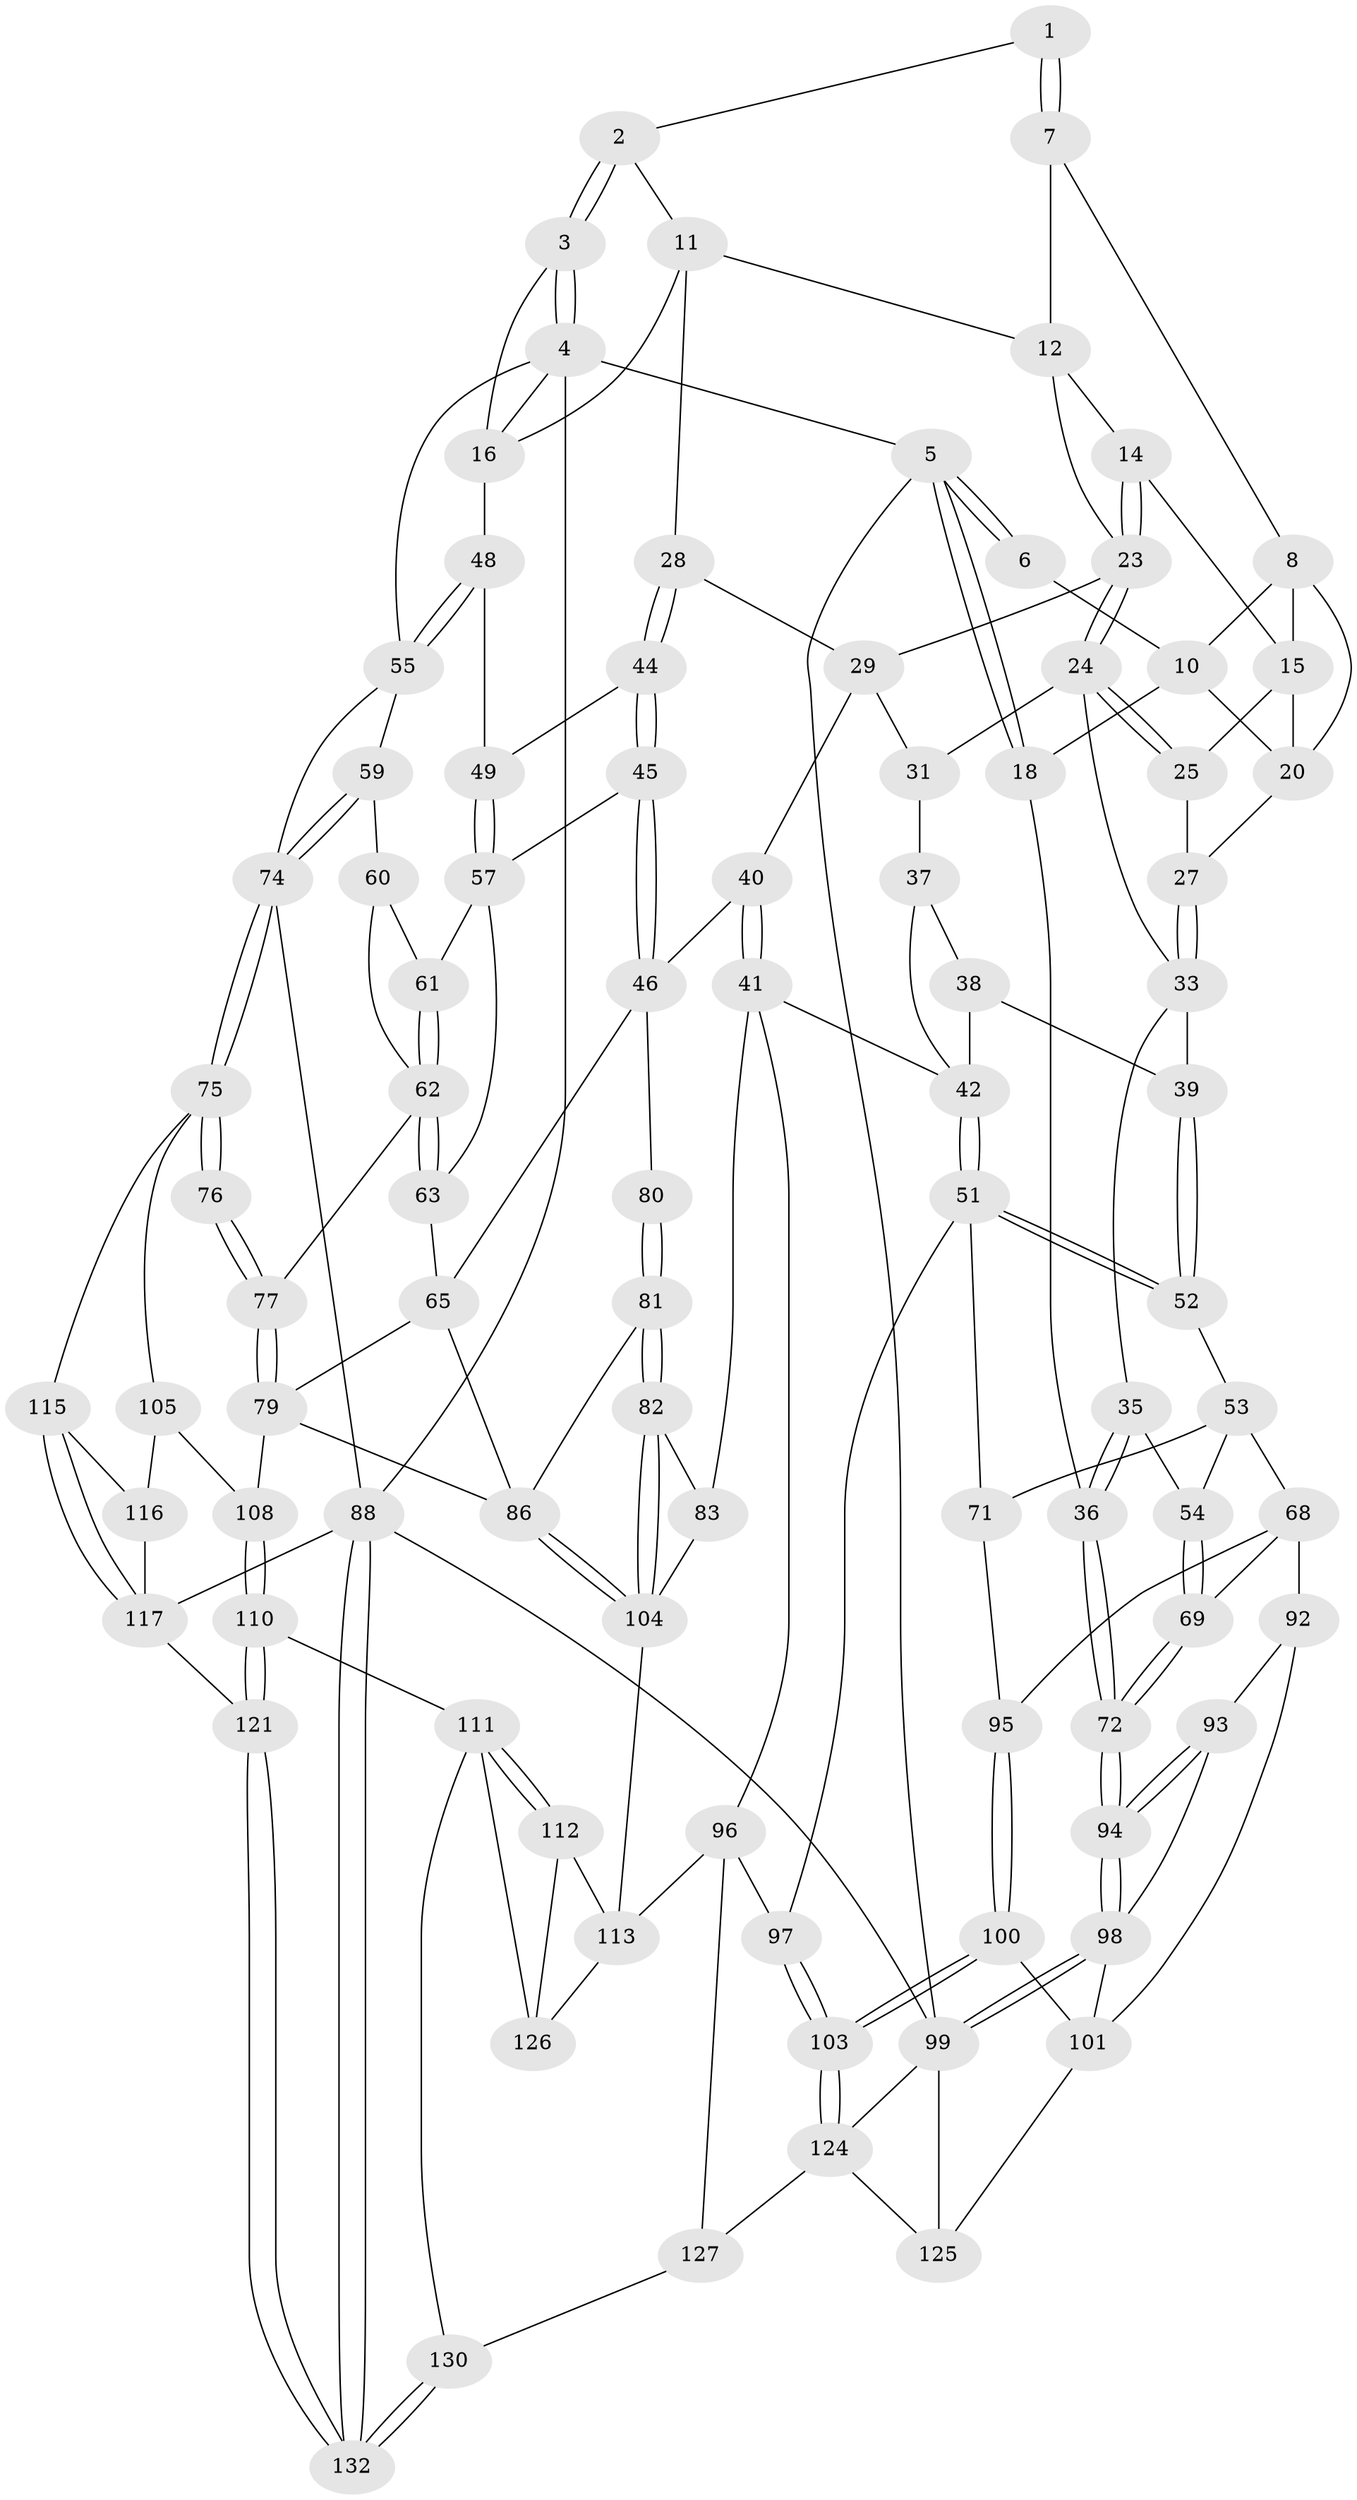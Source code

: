// Generated by graph-tools (version 1.1) at 2025/52/02/27/25 19:52:44]
// undirected, 92 vertices, 204 edges
graph export_dot {
graph [start="1"]
  node [color=gray90,style=filled];
  1 [pos="+0.3730572790501902+0"];
  2 [pos="+0.5924187790849914+0"];
  3 [pos="+1+0"];
  4 [pos="+1+0",super="+50"];
  5 [pos="+0+0"];
  6 [pos="+0.2460306837766898+0"];
  7 [pos="+0.37730427387610077+0"];
  8 [pos="+0.3646776750954419+0.020390166974205925",super="+9"];
  10 [pos="+0.22503836614564454+0.01824525115944268",super="+19"];
  11 [pos="+0.5882331879288648+0",super="+17"];
  12 [pos="+0.5036421057672488+0.09333192259569636",super="+13"];
  14 [pos="+0.36309144494768797+0.10255587639004857"];
  15 [pos="+0.35646031181144167+0.09696758377636686",super="+21"];
  16 [pos="+0.7741134921959227+0.20285628767755226",super="+47"];
  18 [pos="+0+0.09265417197896841"];
  20 [pos="+0.24694106739422714+0.07404729579502432",super="+22"];
  23 [pos="+0.4079891315854282+0.15748655991186097",super="+26"];
  24 [pos="+0.3699358498760571+0.22272272802197235",super="+32"];
  25 [pos="+0.2507922803255187+0.1092670034233204"];
  27 [pos="+0.20895464221567106+0.1689269056623799"];
  28 [pos="+0.6530595778116628+0.22358159787965423"];
  29 [pos="+0.6009925266948133+0.2174858512509106",super="+30"];
  31 [pos="+0.36775694865478065+0.24031799350231273"];
  33 [pos="+0.20935009788985637+0.19989830520582463",super="+34"];
  35 [pos="+0+0.3573703274958395"];
  36 [pos="+0+0.34465626549119227"];
  37 [pos="+0.36223174590291934+0.25001798263421116"];
  38 [pos="+0.20591206121029867+0.34633267156388686"];
  39 [pos="+0.17654000783755003+0.33994299908919645"];
  40 [pos="+0.4715833980789572+0.4845904413883302"];
  41 [pos="+0.41812509968314615+0.5053051021432277",super="+84"];
  42 [pos="+0.39695517018971993+0.5088540270885517",super="+43"];
  44 [pos="+0.6299523322614207+0.39963143830875525"];
  45 [pos="+0.5935751992270474+0.46011437005316597"];
  46 [pos="+0.5420740598234844+0.49389735453190237",super="+64"];
  48 [pos="+0.8318689804512712+0.3917626418883728"];
  49 [pos="+0.8284617145059016+0.39542848329574365"];
  51 [pos="+0.39352773120771695+0.5129062146677428",super="+70"];
  52 [pos="+0.2000579982071495+0.4846129672763238"];
  53 [pos="+0.15455301025103507+0.532436343255645",super="+67"];
  54 [pos="+0.15188726656444212+0.5308323021211402"];
  55 [pos="+0.9354644582574698+0.4363048808295534",super="+56"];
  57 [pos="+0.8247250112744221+0.4019910393973867",super="+58"];
  59 [pos="+0.9256839392259172+0.5678274317925477"];
  60 [pos="+0.8821415672967565+0.5755203475266096"];
  61 [pos="+0.8284380781470724+0.4970484688486949"];
  62 [pos="+0.7897605773268188+0.6107941686677982",super="+73"];
  63 [pos="+0.7397027343739849+0.48779372910763175"];
  65 [pos="+0.6288020717445517+0.5764016192164835",super="+66"];
  68 [pos="+0.07840008212830538+0.6152655390900307",super="+91"];
  69 [pos="+0.06655558751966796+0.5994509290687113"];
  71 [pos="+0.23311315292200474+0.6170430793002148"];
  72 [pos="+0+0.3711576695881574"];
  74 [pos="+1+0.6591235569136814",super="+78"];
  75 [pos="+0.9726054996065916+0.6751555699951095",super="+106"];
  76 [pos="+0.8616048230378363+0.6675329287522441"];
  77 [pos="+0.7836342715167466+0.636355080785164"];
  79 [pos="+0.767882591612485+0.6489109322500082",super="+85"];
  80 [pos="+0.5924005607077337+0.5708233456750994"];
  81 [pos="+0.5700431730321104+0.680171166784741",super="+90"];
  82 [pos="+0.5603826816315598+0.6925710867575007"];
  83 [pos="+0.5354264142467372+0.71036777064368"];
  86 [pos="+0.6772859714713045+0.7023058305829156",super="+87"];
  88 [pos="+1+1",super="+89"];
  92 [pos="+0.05756079744636482+0.6857825316180166",super="+102"];
  93 [pos="+0.0564043829771792+0.6858856215892776",super="+109"];
  94 [pos="+0+0.6594564541530911"];
  95 [pos="+0.1378899329905839+0.6586569874273932"];
  96 [pos="+0.4214360065938469+0.8057714952139673",super="+119"];
  97 [pos="+0.32572653697089315+0.7476597229043362"];
  98 [pos="+0+0.8308683275124362",super="+122"];
  99 [pos="+0+1",super="+131"];
  100 [pos="+0.14382896042771656+0.7841321256400513"];
  101 [pos="+0.12652472711638407+0.7827295557207933",super="+123"];
  103 [pos="+0.2275683319244912+0.8227513088302049"];
  104 [pos="+0.6493560006582639+0.7425536843108055",super="+114"];
  105 [pos="+0.8674596978514627+0.7193155360382392",super="+107"];
  108 [pos="+0.76995236838692+0.7215057344111893"];
  110 [pos="+0.7401685715457437+0.866405471542443"];
  111 [pos="+0.7392098879259282+0.8668915885412687",super="+129"];
  112 [pos="+0.6698693697432903+0.8422435096666633"];
  113 [pos="+0.6341318445741673+0.8205079522941912",super="+118"];
  115 [pos="+0.9006340802687982+0.7654872817565723"];
  116 [pos="+0.8303258634052055+0.7467779773026991"];
  117 [pos="+0.9065357282381601+0.8693152915439597",super="+120"];
  121 [pos="+0.8586269424418266+0.8822161967506691"];
  124 [pos="+0.20283348715338584+0.9263790346079575",super="+128"];
  125 [pos="+0.06496491377890685+0.9161922663785563"];
  126 [pos="+0.6082094656361533+0.9324384889575253"];
  127 [pos="+0.42080034315275255+1"];
  130 [pos="+0.6547919428601175+1"];
  132 [pos="+0.8175256473535188+1"];
  1 -- 2;
  1 -- 7;
  1 -- 7;
  2 -- 3;
  2 -- 3;
  2 -- 11;
  3 -- 4;
  3 -- 4;
  3 -- 16;
  4 -- 5;
  4 -- 88;
  4 -- 16;
  4 -- 55;
  5 -- 6;
  5 -- 6;
  5 -- 18;
  5 -- 18;
  5 -- 99;
  6 -- 10;
  7 -- 8;
  7 -- 12;
  8 -- 15;
  8 -- 10;
  8 -- 20;
  10 -- 18;
  10 -- 20;
  11 -- 12;
  11 -- 16;
  11 -- 28;
  12 -- 23;
  12 -- 14;
  14 -- 15;
  14 -- 23;
  14 -- 23;
  15 -- 25;
  15 -- 20;
  16 -- 48;
  18 -- 36;
  20 -- 27;
  23 -- 24;
  23 -- 24;
  23 -- 29;
  24 -- 25;
  24 -- 25;
  24 -- 33;
  24 -- 31;
  25 -- 27;
  27 -- 33;
  27 -- 33;
  28 -- 29;
  28 -- 44;
  28 -- 44;
  29 -- 40;
  29 -- 31;
  31 -- 37;
  33 -- 35;
  33 -- 39;
  35 -- 36;
  35 -- 36;
  35 -- 54;
  36 -- 72;
  36 -- 72;
  37 -- 38;
  37 -- 42;
  38 -- 39;
  38 -- 42;
  39 -- 52;
  39 -- 52;
  40 -- 41;
  40 -- 41;
  40 -- 46;
  41 -- 42;
  41 -- 96;
  41 -- 83;
  42 -- 51;
  42 -- 51;
  44 -- 45;
  44 -- 45;
  44 -- 49;
  45 -- 46;
  45 -- 46;
  45 -- 57;
  46 -- 80;
  46 -- 65;
  48 -- 49;
  48 -- 55;
  48 -- 55;
  49 -- 57;
  49 -- 57;
  51 -- 52;
  51 -- 52;
  51 -- 97;
  51 -- 71;
  52 -- 53;
  53 -- 54;
  53 -- 68;
  53 -- 71;
  54 -- 69;
  54 -- 69;
  55 -- 59;
  55 -- 74;
  57 -- 61;
  57 -- 63;
  59 -- 60;
  59 -- 74;
  59 -- 74;
  60 -- 61;
  60 -- 62;
  61 -- 62;
  61 -- 62;
  62 -- 63;
  62 -- 63;
  62 -- 77;
  63 -- 65;
  65 -- 86;
  65 -- 79;
  68 -- 69;
  68 -- 95;
  68 -- 92;
  69 -- 72;
  69 -- 72;
  71 -- 95;
  72 -- 94;
  72 -- 94;
  74 -- 75;
  74 -- 75;
  74 -- 88;
  75 -- 76;
  75 -- 76;
  75 -- 115;
  75 -- 105;
  76 -- 77;
  76 -- 77;
  77 -- 79;
  77 -- 79;
  79 -- 108;
  79 -- 86;
  80 -- 81 [weight=2];
  80 -- 81;
  81 -- 82;
  81 -- 82;
  81 -- 86;
  82 -- 83;
  82 -- 104;
  82 -- 104;
  83 -- 104;
  86 -- 104;
  86 -- 104;
  88 -- 132;
  88 -- 132;
  88 -- 99;
  88 -- 117;
  92 -- 93 [weight=2];
  92 -- 101;
  93 -- 94;
  93 -- 94;
  93 -- 98;
  94 -- 98;
  94 -- 98;
  95 -- 100;
  95 -- 100;
  96 -- 97;
  96 -- 113;
  96 -- 127;
  97 -- 103;
  97 -- 103;
  98 -- 99;
  98 -- 99;
  98 -- 101;
  99 -- 125;
  99 -- 124;
  100 -- 101;
  100 -- 103;
  100 -- 103;
  101 -- 125;
  103 -- 124;
  103 -- 124;
  104 -- 113;
  105 -- 108;
  105 -- 116;
  108 -- 110;
  108 -- 110;
  110 -- 111;
  110 -- 121;
  110 -- 121;
  111 -- 112;
  111 -- 112;
  111 -- 130;
  111 -- 126;
  112 -- 113;
  112 -- 126;
  113 -- 126;
  115 -- 116;
  115 -- 117;
  115 -- 117;
  116 -- 117;
  117 -- 121;
  121 -- 132;
  121 -- 132;
  124 -- 125;
  124 -- 127;
  127 -- 130;
  130 -- 132;
  130 -- 132;
}
